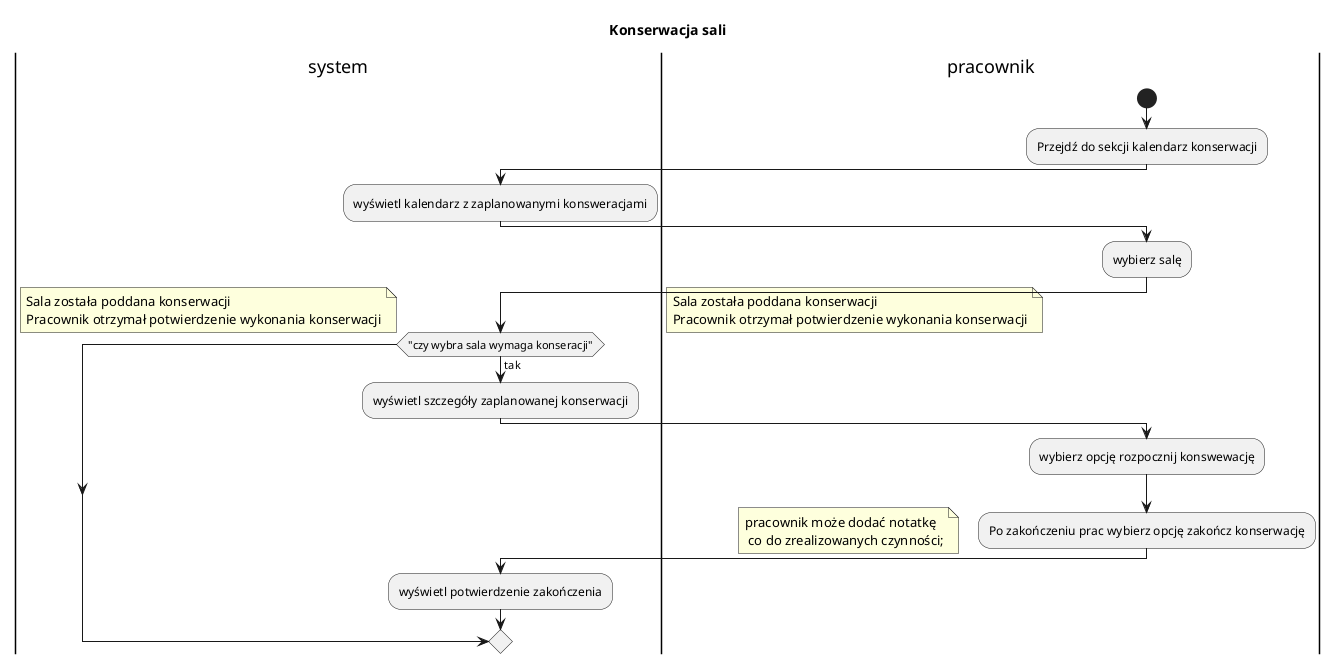 @startuml
title "Konserwacja sali"
|s|system
|p|pracownik
floating note left
    - Pracownik jest zalogowany w systemie
    - Jest zaplanowana konserwacja sali
end note
start
:Przejdź do sekcji kalendarz konserwacji;
|s|
:wyświetl kalendarz z zaplanowanymi konsweracjami;
|p|
:wybierz salę;
|s|
if ("czy wybra sala wymaga konseracji") then (tak)
:wyświetl szczegóły zaplanowanej konserwacji;
|p|
:wybierz opcję rozpocznij konswewację;
:Po zakończeniu prac wybierz opcję zakończ konserwację;
floating note left: pracownik może dodać notatkę\n co do zrealizowanych czynności;
|s|
:wyświetl potwierdzenie zakończenia;
endif

floating note left
    Sala została poddana konserwacji
    Pracownik otrzymał potwierdzenie wykonania konserwacji
end note

@enduml

